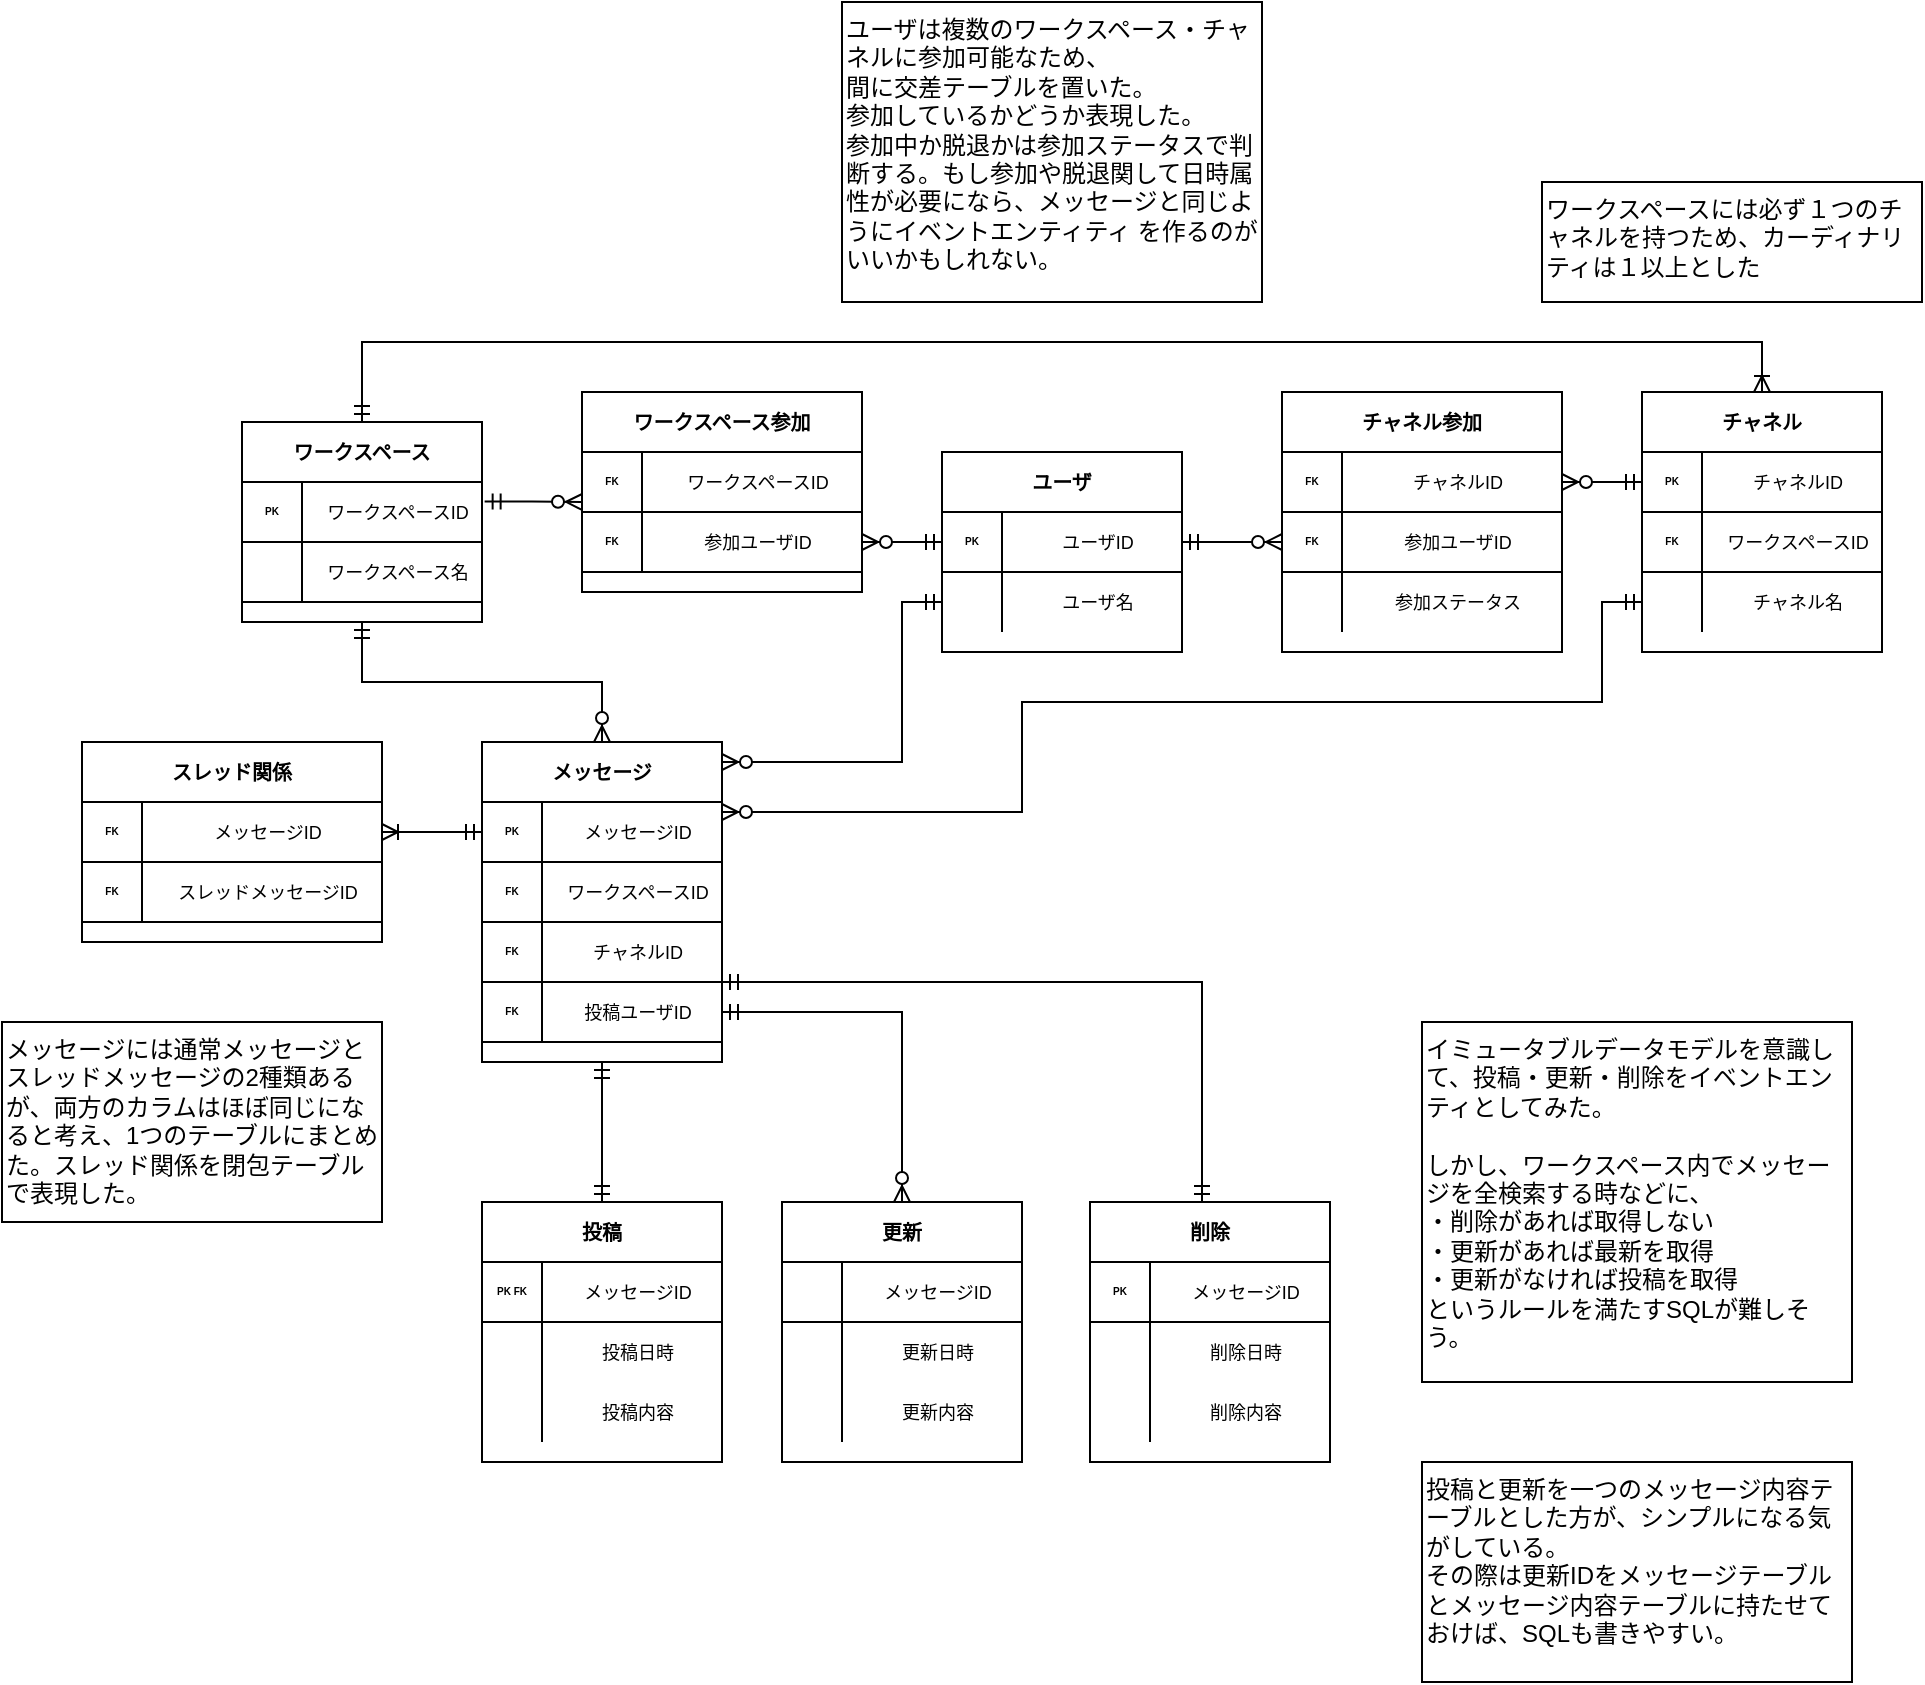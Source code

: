 <mxfile version="18.1.3" type="device"><diagram id="VzWQEuF8khyqXpDmON22" name="Page-1"><mxGraphModel dx="1728" dy="1754" grid="1" gridSize="10" guides="1" tooltips="1" connect="1" arrows="1" fold="1" page="1" pageScale="1" pageWidth="827" pageHeight="1169" math="0" shadow="0"><root><mxCell id="0"/><mxCell id="1" parent="0"/><mxCell id="t3q-S9oVA5xC2EnuXbvi-16" value="ユーザ" style="shape=table;startSize=30;container=1;collapsible=1;childLayout=tableLayout;fixedRows=1;rowLines=0;fontStyle=1;align=center;resizeLast=1;rounded=0;shadow=0;fontSize=10;strokeWidth=1;fillColor=default;gradientColor=#ffffff;gradientDirection=east;sketch=0;swimlaneLine=1;strokeColor=default;swimlaneFillColor=default;spacingTop=0;" parent="1" vertex="1"><mxGeometry x="280" y="55" width="120" height="100" as="geometry"><mxRectangle x="30" y="130" width="50" height="30" as="alternateBounds"/></mxGeometry></mxCell><mxCell id="t3q-S9oVA5xC2EnuXbvi-17" value="" style="shape=tableRow;horizontal=0;startSize=0;swimlaneHead=0;swimlaneBody=0;fillColor=none;collapsible=0;dropTarget=0;points=[[0,0.5],[1,0.5]];portConstraint=eastwest;top=0;left=0;right=0;bottom=1;rounded=0;shadow=0;fontSize=5;strokeWidth=1;align=center;" parent="t3q-S9oVA5xC2EnuXbvi-16" vertex="1"><mxGeometry y="30" width="120" height="30" as="geometry"/></mxCell><mxCell id="t3q-S9oVA5xC2EnuXbvi-18" value="PK" style="shape=partialRectangle;connectable=0;fillColor=none;top=0;left=0;bottom=0;right=0;fontStyle=1;overflow=hidden;rounded=0;shadow=0;fontSize=5;strokeWidth=1;" parent="t3q-S9oVA5xC2EnuXbvi-17" vertex="1"><mxGeometry width="30" height="30" as="geometry"><mxRectangle width="30" height="30" as="alternateBounds"/></mxGeometry></mxCell><mxCell id="t3q-S9oVA5xC2EnuXbvi-19" value="ユーザID" style="shape=partialRectangle;connectable=0;fillColor=none;top=0;left=0;bottom=0;right=0;align=center;spacingLeft=6;fontStyle=0;overflow=hidden;rounded=0;shadow=0;fontSize=9;strokeWidth=1;" parent="t3q-S9oVA5xC2EnuXbvi-17" vertex="1"><mxGeometry x="30" width="90" height="30" as="geometry"><mxRectangle width="90" height="30" as="alternateBounds"/></mxGeometry></mxCell><mxCell id="t3q-S9oVA5xC2EnuXbvi-20" value="" style="shape=tableRow;horizontal=0;startSize=0;swimlaneHead=0;swimlaneBody=0;fillColor=none;collapsible=0;dropTarget=0;points=[[0,0.5],[1,0.5]];portConstraint=eastwest;top=0;left=0;right=0;bottom=0;rounded=0;shadow=0;fontSize=5;strokeWidth=1;" parent="t3q-S9oVA5xC2EnuXbvi-16" vertex="1"><mxGeometry y="60" width="120" height="30" as="geometry"/></mxCell><mxCell id="t3q-S9oVA5xC2EnuXbvi-21" value="" style="shape=partialRectangle;connectable=0;fillColor=none;top=0;left=0;bottom=0;right=0;editable=1;overflow=hidden;rounded=0;shadow=0;fontSize=5;strokeWidth=1;" parent="t3q-S9oVA5xC2EnuXbvi-20" vertex="1"><mxGeometry width="30" height="30" as="geometry"><mxRectangle width="30" height="30" as="alternateBounds"/></mxGeometry></mxCell><mxCell id="t3q-S9oVA5xC2EnuXbvi-22" value="ユーザ名" style="shape=partialRectangle;connectable=0;fillColor=none;top=0;left=0;bottom=0;right=0;align=center;spacingLeft=6;overflow=hidden;rounded=0;shadow=0;fontSize=9;strokeWidth=1;" parent="t3q-S9oVA5xC2EnuXbvi-20" vertex="1"><mxGeometry x="30" width="90" height="30" as="geometry"><mxRectangle width="90" height="30" as="alternateBounds"/></mxGeometry></mxCell><mxCell id="t3q-S9oVA5xC2EnuXbvi-26" value="ワークスペース" style="shape=table;startSize=30;container=1;collapsible=1;childLayout=tableLayout;fixedRows=1;rowLines=0;fontStyle=1;align=center;resizeLast=1;rounded=0;shadow=0;fontSize=10;strokeWidth=1;fillColor=default;gradientColor=#ffffff;gradientDirection=east;sketch=0;swimlaneLine=1;strokeColor=default;swimlaneFillColor=default;spacingTop=0;" parent="1" vertex="1"><mxGeometry x="-70" y="40" width="120" height="100" as="geometry"><mxRectangle x="30" y="130" width="50" height="30" as="alternateBounds"/></mxGeometry></mxCell><mxCell id="t3q-S9oVA5xC2EnuXbvi-27" value="" style="shape=tableRow;horizontal=0;startSize=0;swimlaneHead=0;swimlaneBody=0;fillColor=none;collapsible=0;dropTarget=0;points=[[0,0.5],[1,0.5]];portConstraint=eastwest;top=0;left=0;right=0;bottom=1;rounded=0;shadow=0;fontSize=5;strokeWidth=1;align=center;" parent="t3q-S9oVA5xC2EnuXbvi-26" vertex="1"><mxGeometry y="30" width="120" height="30" as="geometry"/></mxCell><mxCell id="t3q-S9oVA5xC2EnuXbvi-28" value="PK" style="shape=partialRectangle;connectable=0;fillColor=none;top=0;left=0;bottom=0;right=0;fontStyle=1;overflow=hidden;rounded=0;shadow=0;fontSize=5;strokeWidth=1;" parent="t3q-S9oVA5xC2EnuXbvi-27" vertex="1"><mxGeometry width="30" height="30" as="geometry"><mxRectangle width="30" height="30" as="alternateBounds"/></mxGeometry></mxCell><mxCell id="t3q-S9oVA5xC2EnuXbvi-29" value="ワークスペースID" style="shape=partialRectangle;connectable=0;fillColor=none;top=0;left=0;bottom=0;right=0;align=center;spacingLeft=6;fontStyle=0;overflow=hidden;rounded=0;shadow=0;fontSize=9;strokeWidth=1;" parent="t3q-S9oVA5xC2EnuXbvi-27" vertex="1"><mxGeometry x="30" width="90" height="30" as="geometry"><mxRectangle width="90" height="30" as="alternateBounds"/></mxGeometry></mxCell><mxCell id="t3q-S9oVA5xC2EnuXbvi-30" style="shape=tableRow;horizontal=0;startSize=0;swimlaneHead=0;swimlaneBody=0;fillColor=none;collapsible=0;dropTarget=0;points=[[0,0.5],[1,0.5]];portConstraint=eastwest;top=0;left=0;right=0;bottom=1;rounded=0;shadow=0;fontSize=5;strokeWidth=1;align=center;" parent="t3q-S9oVA5xC2EnuXbvi-26" vertex="1"><mxGeometry y="60" width="120" height="30" as="geometry"/></mxCell><mxCell id="t3q-S9oVA5xC2EnuXbvi-31" value="" style="shape=partialRectangle;connectable=0;fillColor=none;top=0;left=0;bottom=0;right=0;fontStyle=1;overflow=hidden;rounded=0;shadow=0;fontSize=5;strokeWidth=1;" parent="t3q-S9oVA5xC2EnuXbvi-30" vertex="1"><mxGeometry width="30" height="30" as="geometry"><mxRectangle width="30" height="30" as="alternateBounds"/></mxGeometry></mxCell><mxCell id="t3q-S9oVA5xC2EnuXbvi-32" value="ワークスペース名" style="shape=partialRectangle;connectable=0;fillColor=none;top=0;left=0;bottom=0;right=0;align=center;spacingLeft=6;fontStyle=0;overflow=hidden;rounded=0;shadow=0;fontSize=9;strokeWidth=1;" parent="t3q-S9oVA5xC2EnuXbvi-30" vertex="1"><mxGeometry x="30" width="90" height="30" as="geometry"><mxRectangle width="90" height="30" as="alternateBounds"/></mxGeometry></mxCell><mxCell id="t3q-S9oVA5xC2EnuXbvi-42" value="チャネル" style="shape=table;startSize=30;container=1;collapsible=1;childLayout=tableLayout;fixedRows=1;rowLines=0;fontStyle=1;align=center;resizeLast=1;rounded=0;shadow=0;fontSize=10;strokeWidth=1;fillColor=default;gradientColor=#ffffff;gradientDirection=east;sketch=0;swimlaneLine=1;strokeColor=default;swimlaneFillColor=default;spacingTop=0;" parent="1" vertex="1"><mxGeometry x="630" y="25" width="120" height="130" as="geometry"><mxRectangle x="30" y="130" width="50" height="30" as="alternateBounds"/></mxGeometry></mxCell><mxCell id="t3q-S9oVA5xC2EnuXbvi-43" value="" style="shape=tableRow;horizontal=0;startSize=0;swimlaneHead=0;swimlaneBody=0;fillColor=none;collapsible=0;dropTarget=0;points=[[0,0.5],[1,0.5]];portConstraint=eastwest;top=0;left=0;right=0;bottom=1;rounded=0;shadow=0;fontSize=5;strokeWidth=1;align=center;" parent="t3q-S9oVA5xC2EnuXbvi-42" vertex="1"><mxGeometry y="30" width="120" height="30" as="geometry"/></mxCell><mxCell id="t3q-S9oVA5xC2EnuXbvi-44" value="PK" style="shape=partialRectangle;connectable=0;fillColor=none;top=0;left=0;bottom=0;right=0;fontStyle=1;overflow=hidden;rounded=0;shadow=0;fontSize=5;strokeWidth=1;" parent="t3q-S9oVA5xC2EnuXbvi-43" vertex="1"><mxGeometry width="30" height="30" as="geometry"><mxRectangle width="30" height="30" as="alternateBounds"/></mxGeometry></mxCell><mxCell id="t3q-S9oVA5xC2EnuXbvi-45" value="チャネルID" style="shape=partialRectangle;connectable=0;fillColor=none;top=0;left=0;bottom=0;right=0;align=center;spacingLeft=6;fontStyle=0;overflow=hidden;rounded=0;shadow=0;fontSize=9;strokeWidth=1;" parent="t3q-S9oVA5xC2EnuXbvi-43" vertex="1"><mxGeometry x="30" width="90" height="30" as="geometry"><mxRectangle width="90" height="30" as="alternateBounds"/></mxGeometry></mxCell><mxCell id="4SpFPrn1VUqxIHYEv9hC-54" value="" style="shape=tableRow;horizontal=0;startSize=0;swimlaneHead=0;swimlaneBody=0;fillColor=none;collapsible=0;dropTarget=0;points=[[0,0.5],[1,0.5]];portConstraint=eastwest;top=0;left=0;right=0;bottom=1;rounded=0;shadow=0;fontSize=5;strokeWidth=1;align=center;" parent="t3q-S9oVA5xC2EnuXbvi-42" vertex="1"><mxGeometry y="60" width="120" height="30" as="geometry"/></mxCell><mxCell id="4SpFPrn1VUqxIHYEv9hC-55" value="FK" style="shape=partialRectangle;connectable=0;fillColor=none;top=0;left=0;bottom=0;right=0;fontStyle=1;overflow=hidden;rounded=0;shadow=0;fontSize=5;strokeWidth=1;" parent="4SpFPrn1VUqxIHYEv9hC-54" vertex="1"><mxGeometry width="30" height="30" as="geometry"><mxRectangle width="30" height="30" as="alternateBounds"/></mxGeometry></mxCell><mxCell id="4SpFPrn1VUqxIHYEv9hC-56" value="ワークスペースID" style="shape=partialRectangle;connectable=0;fillColor=none;top=0;left=0;bottom=0;right=0;align=center;spacingLeft=6;fontStyle=0;overflow=hidden;rounded=0;shadow=0;fontSize=9;strokeWidth=1;" parent="4SpFPrn1VUqxIHYEv9hC-54" vertex="1"><mxGeometry x="30" width="90" height="30" as="geometry"><mxRectangle width="90" height="30" as="alternateBounds"/></mxGeometry></mxCell><mxCell id="t3q-S9oVA5xC2EnuXbvi-49" value="" style="shape=tableRow;horizontal=0;startSize=0;swimlaneHead=0;swimlaneBody=0;fillColor=none;collapsible=0;dropTarget=0;points=[[0,0.5],[1,0.5]];portConstraint=eastwest;top=0;left=0;right=0;bottom=0;rounded=0;shadow=0;fontSize=5;strokeWidth=1;" parent="t3q-S9oVA5xC2EnuXbvi-42" vertex="1"><mxGeometry y="90" width="120" height="30" as="geometry"/></mxCell><mxCell id="t3q-S9oVA5xC2EnuXbvi-50" value="" style="shape=partialRectangle;connectable=0;fillColor=none;top=0;left=0;bottom=0;right=0;editable=1;overflow=hidden;rounded=0;shadow=0;fontSize=5;strokeWidth=1;" parent="t3q-S9oVA5xC2EnuXbvi-49" vertex="1"><mxGeometry width="30" height="30" as="geometry"><mxRectangle width="30" height="30" as="alternateBounds"/></mxGeometry></mxCell><mxCell id="t3q-S9oVA5xC2EnuXbvi-51" value="チャネル名" style="shape=partialRectangle;connectable=0;fillColor=none;top=0;left=0;bottom=0;right=0;align=center;spacingLeft=6;overflow=hidden;rounded=0;shadow=0;fontSize=9;strokeWidth=1;" parent="t3q-S9oVA5xC2EnuXbvi-49" vertex="1"><mxGeometry x="30" width="90" height="30" as="geometry"><mxRectangle width="90" height="30" as="alternateBounds"/></mxGeometry></mxCell><mxCell id="4SpFPrn1VUqxIHYEv9hC-25" value="メッセージ" style="shape=table;startSize=30;container=1;collapsible=1;childLayout=tableLayout;fixedRows=1;rowLines=0;fontStyle=1;align=center;resizeLast=1;rounded=0;shadow=0;fontSize=10;strokeWidth=1;fillColor=default;gradientColor=#ffffff;gradientDirection=east;sketch=0;swimlaneLine=1;strokeColor=default;swimlaneFillColor=default;spacingTop=0;right=0;" parent="1" vertex="1"><mxGeometry x="50" y="200" width="120" height="160" as="geometry"><mxRectangle x="30" y="130" width="50" height="30" as="alternateBounds"/></mxGeometry></mxCell><mxCell id="4SpFPrn1VUqxIHYEv9hC-26" value="" style="shape=tableRow;horizontal=0;startSize=0;swimlaneHead=0;swimlaneBody=0;fillColor=none;collapsible=0;dropTarget=0;points=[[0,0.5],[1,0.5]];portConstraint=eastwest;top=0;left=0;right=0;bottom=1;rounded=0;shadow=0;fontSize=5;strokeWidth=1;align=center;" parent="4SpFPrn1VUqxIHYEv9hC-25" vertex="1"><mxGeometry y="30" width="120" height="30" as="geometry"/></mxCell><mxCell id="4SpFPrn1VUqxIHYEv9hC-27" value="PK" style="shape=partialRectangle;connectable=0;fillColor=none;top=0;left=0;bottom=0;right=0;fontStyle=1;overflow=hidden;rounded=0;shadow=0;fontSize=5;strokeWidth=1;" parent="4SpFPrn1VUqxIHYEv9hC-26" vertex="1"><mxGeometry width="30" height="30" as="geometry"><mxRectangle width="30" height="30" as="alternateBounds"/></mxGeometry></mxCell><mxCell id="4SpFPrn1VUqxIHYEv9hC-28" value="メッセージID" style="shape=partialRectangle;connectable=0;fillColor=none;top=0;left=0;bottom=0;right=0;align=center;spacingLeft=6;fontStyle=0;overflow=hidden;rounded=0;shadow=0;fontSize=9;strokeWidth=1;" parent="4SpFPrn1VUqxIHYEv9hC-26" vertex="1"><mxGeometry x="30" width="90" height="30" as="geometry"><mxRectangle width="90" height="30" as="alternateBounds"/></mxGeometry></mxCell><mxCell id="4SpFPrn1VUqxIHYEv9hC-47" value="" style="shape=tableRow;horizontal=0;startSize=0;swimlaneHead=0;swimlaneBody=0;fillColor=none;collapsible=0;dropTarget=0;points=[[0,0.5],[1,0.5]];portConstraint=eastwest;top=0;left=0;right=0;bottom=1;rounded=0;shadow=0;fontSize=5;strokeWidth=1;align=center;" parent="4SpFPrn1VUqxIHYEv9hC-25" vertex="1"><mxGeometry y="60" width="120" height="30" as="geometry"/></mxCell><mxCell id="4SpFPrn1VUqxIHYEv9hC-48" value="FK" style="shape=partialRectangle;connectable=0;fillColor=none;top=0;left=0;bottom=0;right=0;fontStyle=1;overflow=hidden;rounded=0;shadow=0;fontSize=5;strokeWidth=1;" parent="4SpFPrn1VUqxIHYEv9hC-47" vertex="1"><mxGeometry width="30" height="30" as="geometry"><mxRectangle width="30" height="30" as="alternateBounds"/></mxGeometry></mxCell><mxCell id="4SpFPrn1VUqxIHYEv9hC-49" value="ワークスペースID" style="shape=partialRectangle;connectable=0;fillColor=none;top=0;left=0;bottom=0;right=0;align=center;spacingLeft=6;fontStyle=0;overflow=hidden;rounded=0;shadow=0;fontSize=9;strokeWidth=1;" parent="4SpFPrn1VUqxIHYEv9hC-47" vertex="1"><mxGeometry x="30" width="90" height="30" as="geometry"><mxRectangle width="90" height="30" as="alternateBounds"/></mxGeometry></mxCell><mxCell id="4SpFPrn1VUqxIHYEv9hC-50" value="" style="shape=tableRow;horizontal=0;startSize=0;swimlaneHead=0;swimlaneBody=0;fillColor=none;collapsible=0;dropTarget=0;points=[[0,0.5],[1,0.5]];portConstraint=eastwest;top=0;left=0;right=0;bottom=1;rounded=0;shadow=0;fontSize=5;strokeWidth=1;align=center;" parent="4SpFPrn1VUqxIHYEv9hC-25" vertex="1"><mxGeometry y="90" width="120" height="30" as="geometry"/></mxCell><mxCell id="4SpFPrn1VUqxIHYEv9hC-51" value="FK" style="shape=partialRectangle;connectable=0;fillColor=none;top=0;left=0;bottom=0;right=0;fontStyle=1;overflow=hidden;rounded=0;shadow=0;fontSize=5;strokeWidth=1;" parent="4SpFPrn1VUqxIHYEv9hC-50" vertex="1"><mxGeometry width="30" height="30" as="geometry"><mxRectangle width="30" height="30" as="alternateBounds"/></mxGeometry></mxCell><mxCell id="4SpFPrn1VUqxIHYEv9hC-52" value="チャネルID" style="shape=partialRectangle;connectable=0;fillColor=none;top=0;left=0;bottom=0;right=0;align=center;spacingLeft=6;fontStyle=0;overflow=hidden;rounded=0;shadow=0;fontSize=9;strokeWidth=1;" parent="4SpFPrn1VUqxIHYEv9hC-50" vertex="1"><mxGeometry x="30" width="90" height="30" as="geometry"><mxRectangle width="90" height="30" as="alternateBounds"/></mxGeometry></mxCell><mxCell id="4SpFPrn1VUqxIHYEv9hC-29" style="shape=tableRow;horizontal=0;startSize=0;swimlaneHead=0;swimlaneBody=0;fillColor=none;collapsible=0;dropTarget=0;points=[[0,0.5],[1,0.5]];portConstraint=eastwest;top=0;left=0;right=0;bottom=1;rounded=0;shadow=0;fontSize=5;strokeWidth=1;align=center;" parent="4SpFPrn1VUqxIHYEv9hC-25" vertex="1"><mxGeometry y="120" width="120" height="30" as="geometry"/></mxCell><mxCell id="4SpFPrn1VUqxIHYEv9hC-30" value="FK" style="shape=partialRectangle;connectable=0;fillColor=none;top=0;left=0;bottom=0;right=0;fontStyle=1;overflow=hidden;rounded=0;shadow=0;fontSize=5;strokeWidth=1;" parent="4SpFPrn1VUqxIHYEv9hC-29" vertex="1"><mxGeometry width="30" height="30" as="geometry"><mxRectangle width="30" height="30" as="alternateBounds"/></mxGeometry></mxCell><mxCell id="4SpFPrn1VUqxIHYEv9hC-31" value="投稿ユーザID" style="shape=partialRectangle;connectable=0;fillColor=none;top=0;left=0;bottom=0;right=0;align=center;spacingLeft=6;fontStyle=0;overflow=hidden;rounded=0;shadow=0;fontSize=9;strokeWidth=1;" parent="4SpFPrn1VUqxIHYEv9hC-29" vertex="1"><mxGeometry x="30" width="90" height="30" as="geometry"><mxRectangle width="90" height="30" as="alternateBounds"/></mxGeometry></mxCell><mxCell id="4SpFPrn1VUqxIHYEv9hC-57" value="ワークスペース参加" style="shape=table;startSize=30;container=1;collapsible=1;childLayout=tableLayout;fixedRows=1;rowLines=0;fontStyle=1;align=center;resizeLast=1;rounded=0;shadow=0;fontSize=10;strokeWidth=1;fillColor=default;gradientColor=#ffffff;gradientDirection=east;sketch=0;swimlaneLine=1;strokeColor=default;swimlaneFillColor=default;spacingTop=0;" parent="1" vertex="1"><mxGeometry x="100" y="25" width="140" height="100" as="geometry"><mxRectangle x="30" y="130" width="50" height="30" as="alternateBounds"/></mxGeometry></mxCell><mxCell id="4SpFPrn1VUqxIHYEv9hC-73" value="" style="shape=tableRow;horizontal=0;startSize=0;swimlaneHead=0;swimlaneBody=0;fillColor=none;collapsible=0;dropTarget=0;points=[[0,0.5],[1,0.5]];portConstraint=eastwest;top=0;left=0;right=0;bottom=1;rounded=0;shadow=0;fontSize=5;strokeWidth=1;align=center;" parent="4SpFPrn1VUqxIHYEv9hC-57" vertex="1"><mxGeometry y="30" width="140" height="30" as="geometry"/></mxCell><mxCell id="4SpFPrn1VUqxIHYEv9hC-74" value="FK" style="shape=partialRectangle;connectable=0;fillColor=none;top=0;left=0;bottom=0;right=0;fontStyle=1;overflow=hidden;rounded=0;shadow=0;fontSize=5;strokeWidth=1;" parent="4SpFPrn1VUqxIHYEv9hC-73" vertex="1"><mxGeometry width="30" height="30" as="geometry"><mxRectangle width="30" height="30" as="alternateBounds"/></mxGeometry></mxCell><mxCell id="4SpFPrn1VUqxIHYEv9hC-75" value="ワークスペースID" style="shape=partialRectangle;connectable=0;fillColor=none;top=0;left=0;bottom=0;right=0;align=center;spacingLeft=6;fontStyle=0;overflow=hidden;rounded=0;shadow=0;fontSize=9;strokeWidth=1;" parent="4SpFPrn1VUqxIHYEv9hC-73" vertex="1"><mxGeometry x="30" width="110" height="30" as="geometry"><mxRectangle width="110" height="30" as="alternateBounds"/></mxGeometry></mxCell><mxCell id="4SpFPrn1VUqxIHYEv9hC-58" value="" style="shape=tableRow;horizontal=0;startSize=0;swimlaneHead=0;swimlaneBody=0;fillColor=none;collapsible=0;dropTarget=0;points=[[0,0.5],[1,0.5]];portConstraint=eastwest;top=0;left=0;right=0;bottom=1;rounded=0;shadow=0;fontSize=5;strokeWidth=1;align=center;" parent="4SpFPrn1VUqxIHYEv9hC-57" vertex="1"><mxGeometry y="60" width="140" height="30" as="geometry"/></mxCell><mxCell id="4SpFPrn1VUqxIHYEv9hC-59" value="FK" style="shape=partialRectangle;connectable=0;fillColor=none;top=0;left=0;bottom=0;right=0;fontStyle=1;overflow=hidden;rounded=0;shadow=0;fontSize=5;strokeWidth=1;" parent="4SpFPrn1VUqxIHYEv9hC-58" vertex="1"><mxGeometry width="30" height="30" as="geometry"><mxRectangle width="30" height="30" as="alternateBounds"/></mxGeometry></mxCell><mxCell id="4SpFPrn1VUqxIHYEv9hC-60" value="参加ユーザID" style="shape=partialRectangle;connectable=0;fillColor=none;top=0;left=0;bottom=0;right=0;align=center;spacingLeft=6;fontStyle=0;overflow=hidden;rounded=0;shadow=0;fontSize=9;strokeWidth=1;" parent="4SpFPrn1VUqxIHYEv9hC-58" vertex="1"><mxGeometry x="30" width="110" height="30" as="geometry"><mxRectangle width="110" height="30" as="alternateBounds"/></mxGeometry></mxCell><mxCell id="4SpFPrn1VUqxIHYEv9hC-78" value="チャネル参加" style="shape=table;startSize=30;container=1;collapsible=1;childLayout=tableLayout;fixedRows=1;rowLines=0;fontStyle=1;align=center;resizeLast=1;rounded=0;shadow=0;fontSize=10;strokeWidth=1;fillColor=default;gradientColor=#ffffff;gradientDirection=east;sketch=0;swimlaneLine=1;strokeColor=default;swimlaneFillColor=default;spacingTop=0;" parent="1" vertex="1"><mxGeometry x="450" y="25" width="140" height="130" as="geometry"><mxRectangle x="30" y="130" width="50" height="30" as="alternateBounds"/></mxGeometry></mxCell><mxCell id="4SpFPrn1VUqxIHYEv9hC-79" value="" style="shape=tableRow;horizontal=0;startSize=0;swimlaneHead=0;swimlaneBody=0;fillColor=none;collapsible=0;dropTarget=0;points=[[0,0.5],[1,0.5]];portConstraint=eastwest;top=0;left=0;right=0;bottom=1;rounded=0;shadow=0;fontSize=5;strokeWidth=1;align=center;" parent="4SpFPrn1VUqxIHYEv9hC-78" vertex="1"><mxGeometry y="30" width="140" height="30" as="geometry"/></mxCell><mxCell id="4SpFPrn1VUqxIHYEv9hC-80" value="FK" style="shape=partialRectangle;connectable=0;fillColor=none;top=0;left=0;bottom=0;right=0;fontStyle=1;overflow=hidden;rounded=0;shadow=0;fontSize=5;strokeWidth=1;" parent="4SpFPrn1VUqxIHYEv9hC-79" vertex="1"><mxGeometry width="30" height="30" as="geometry"><mxRectangle width="30" height="30" as="alternateBounds"/></mxGeometry></mxCell><mxCell id="4SpFPrn1VUqxIHYEv9hC-81" value="チャネルID" style="shape=partialRectangle;connectable=0;fillColor=none;top=0;left=0;bottom=0;right=0;align=center;spacingLeft=6;fontStyle=0;overflow=hidden;rounded=0;shadow=0;fontSize=9;strokeWidth=1;" parent="4SpFPrn1VUqxIHYEv9hC-79" vertex="1"><mxGeometry x="30" width="110" height="30" as="geometry"><mxRectangle width="110" height="30" as="alternateBounds"/></mxGeometry></mxCell><mxCell id="4SpFPrn1VUqxIHYEv9hC-82" value="" style="shape=tableRow;horizontal=0;startSize=0;swimlaneHead=0;swimlaneBody=0;fillColor=none;collapsible=0;dropTarget=0;points=[[0,0.5],[1,0.5]];portConstraint=eastwest;top=0;left=0;right=0;bottom=1;rounded=0;shadow=0;fontSize=5;strokeWidth=1;align=center;" parent="4SpFPrn1VUqxIHYEv9hC-78" vertex="1"><mxGeometry y="60" width="140" height="30" as="geometry"/></mxCell><mxCell id="4SpFPrn1VUqxIHYEv9hC-83" value="FK" style="shape=partialRectangle;connectable=0;fillColor=none;top=0;left=0;bottom=0;right=0;fontStyle=1;overflow=hidden;rounded=0;shadow=0;fontSize=5;strokeWidth=1;" parent="4SpFPrn1VUqxIHYEv9hC-82" vertex="1"><mxGeometry width="30" height="30" as="geometry"><mxRectangle width="30" height="30" as="alternateBounds"/></mxGeometry></mxCell><mxCell id="4SpFPrn1VUqxIHYEv9hC-84" value="参加ユーザID" style="shape=partialRectangle;connectable=0;fillColor=none;top=0;left=0;bottom=0;right=0;align=center;spacingLeft=6;fontStyle=0;overflow=hidden;rounded=0;shadow=0;fontSize=9;strokeWidth=1;" parent="4SpFPrn1VUqxIHYEv9hC-82" vertex="1"><mxGeometry x="30" width="110" height="30" as="geometry"><mxRectangle width="110" height="30" as="alternateBounds"/></mxGeometry></mxCell><mxCell id="4SpFPrn1VUqxIHYEv9hC-88" value="" style="shape=tableRow;horizontal=0;startSize=0;swimlaneHead=0;swimlaneBody=0;fillColor=none;collapsible=0;dropTarget=0;points=[[0,0.5],[1,0.5]];portConstraint=eastwest;top=0;left=0;right=0;bottom=0;rounded=0;shadow=0;fontSize=5;strokeWidth=1;" parent="4SpFPrn1VUqxIHYEv9hC-78" vertex="1"><mxGeometry y="90" width="140" height="30" as="geometry"/></mxCell><mxCell id="4SpFPrn1VUqxIHYEv9hC-89" value="" style="shape=partialRectangle;connectable=0;fillColor=none;top=0;left=0;bottom=0;right=0;editable=1;overflow=hidden;rounded=0;shadow=0;fontSize=5;strokeWidth=1;" parent="4SpFPrn1VUqxIHYEv9hC-88" vertex="1"><mxGeometry width="30" height="30" as="geometry"><mxRectangle width="30" height="30" as="alternateBounds"/></mxGeometry></mxCell><mxCell id="4SpFPrn1VUqxIHYEv9hC-90" value="参加ステータス" style="shape=partialRectangle;connectable=0;fillColor=none;top=0;left=0;bottom=0;right=0;align=center;spacingLeft=6;overflow=hidden;rounded=0;shadow=0;fontSize=9;strokeWidth=1;" parent="4SpFPrn1VUqxIHYEv9hC-88" vertex="1"><mxGeometry x="30" width="110" height="30" as="geometry"><mxRectangle width="110" height="30" as="alternateBounds"/></mxGeometry></mxCell><mxCell id="4SpFPrn1VUqxIHYEv9hC-146" value="ユーザは複数のワークスペース・チャネルに参加可能なため、&lt;br&gt;間に交差テーブルを置いた。&lt;br&gt;参加しているかどうか表現した。&lt;br&gt;参加中か脱退かは参加ステータスで判断する。もし参加や脱退関して日時属性が必要になら、メッセージと同じようにイベントエンティティ を作るのがいいかもしれない。" style="rounded=0;whiteSpace=wrap;html=1;labelBorderColor=none;strokeColor=default;strokeWidth=1;fillColor=#FFFFFF;align=left;verticalAlign=top;perimeterSpacing=0;" parent="1" vertex="1"><mxGeometry x="230" y="-170" width="210" height="150" as="geometry"/></mxCell><mxCell id="4SpFPrn1VUqxIHYEv9hC-147" value="" style="edgeStyle=orthogonalEdgeStyle;fontSize=12;html=1;endArrow=ERzeroToMany;startArrow=ERmandOne;rounded=0;shadow=0;elbow=vertical;entryX=1;entryY=0.5;entryDx=0;entryDy=0;exitX=0;exitY=0.5;exitDx=0;exitDy=0;" parent="1" source="t3q-S9oVA5xC2EnuXbvi-17" target="4SpFPrn1VUqxIHYEv9hC-58" edge="1"><mxGeometry width="100" height="100" relative="1" as="geometry"><mxPoint x="110" y="260" as="sourcePoint"/><mxPoint x="210" y="160" as="targetPoint"/><Array as="points"><mxPoint x="270" y="100"/><mxPoint x="270" y="100"/></Array></mxGeometry></mxCell><mxCell id="4SpFPrn1VUqxIHYEv9hC-148" value="" style="edgeStyle=orthogonalEdgeStyle;fontSize=12;html=1;endArrow=ERzeroToMany;startArrow=ERmandOne;rounded=0;shadow=0;elbow=vertical;entryX=0;entryY=0.833;entryDx=0;entryDy=0;entryPerimeter=0;exitX=1.011;exitY=0.326;exitDx=0;exitDy=0;exitPerimeter=0;" parent="1" source="t3q-S9oVA5xC2EnuXbvi-27" target="4SpFPrn1VUqxIHYEv9hC-73" edge="1"><mxGeometry width="100" height="100" relative="1" as="geometry"><mxPoint x="80" y="80" as="sourcePoint"/><mxPoint x="2.1" y="-31.99" as="targetPoint"/></mxGeometry></mxCell><mxCell id="4SpFPrn1VUqxIHYEv9hC-150" value="" style="edgeStyle=orthogonalEdgeStyle;fontSize=12;html=1;endArrow=ERzeroToMany;startArrow=ERmandOne;rounded=0;shadow=0;elbow=vertical;entryX=0;entryY=0.5;entryDx=0;entryDy=0;exitX=1;exitY=0.5;exitDx=0;exitDy=0;" parent="1" source="t3q-S9oVA5xC2EnuXbvi-17" target="4SpFPrn1VUqxIHYEv9hC-82" edge="1"><mxGeometry width="100" height="100" relative="1" as="geometry"><mxPoint x="298.32" y="273.07" as="sourcePoint"/><mxPoint x="220.0" y="190.0" as="targetPoint"/></mxGeometry></mxCell><mxCell id="4SpFPrn1VUqxIHYEv9hC-97" value="スレッド関係" style="shape=table;startSize=30;container=1;collapsible=1;childLayout=tableLayout;fixedRows=1;rowLines=0;fontStyle=1;align=center;resizeLast=1;rounded=0;shadow=0;fontSize=10;strokeWidth=1;fillColor=default;gradientColor=#ffffff;gradientDirection=east;sketch=0;swimlaneLine=1;strokeColor=default;swimlaneFillColor=default;spacingTop=0;right=0;" parent="1" vertex="1"><mxGeometry x="-150" y="200" width="150" height="100" as="geometry"><mxRectangle x="30" y="130" width="50" height="30" as="alternateBounds"/></mxGeometry></mxCell><mxCell id="4SpFPrn1VUqxIHYEv9hC-98" value="" style="shape=tableRow;horizontal=0;startSize=0;swimlaneHead=0;swimlaneBody=0;fillColor=none;collapsible=0;dropTarget=0;points=[[0,0.5],[1,0.5]];portConstraint=eastwest;top=0;left=0;right=0;bottom=1;rounded=0;shadow=0;fontSize=5;strokeWidth=1;align=center;" parent="4SpFPrn1VUqxIHYEv9hC-97" vertex="1"><mxGeometry y="30" width="150" height="30" as="geometry"/></mxCell><mxCell id="4SpFPrn1VUqxIHYEv9hC-99" value="FK" style="shape=partialRectangle;connectable=0;fillColor=none;top=0;left=0;bottom=0;right=0;fontStyle=1;overflow=hidden;rounded=0;shadow=0;fontSize=5;strokeWidth=1;" parent="4SpFPrn1VUqxIHYEv9hC-98" vertex="1"><mxGeometry width="30" height="30" as="geometry"><mxRectangle width="30" height="30" as="alternateBounds"/></mxGeometry></mxCell><mxCell id="4SpFPrn1VUqxIHYEv9hC-100" value="メッセージID" style="shape=partialRectangle;connectable=0;fillColor=none;top=0;left=0;bottom=0;right=0;align=center;spacingLeft=6;fontStyle=0;overflow=hidden;rounded=0;shadow=0;fontSize=9;strokeWidth=1;" parent="4SpFPrn1VUqxIHYEv9hC-98" vertex="1"><mxGeometry x="30" width="120" height="30" as="geometry"><mxRectangle width="120" height="30" as="alternateBounds"/></mxGeometry></mxCell><mxCell id="4SpFPrn1VUqxIHYEv9hC-107" style="shape=tableRow;horizontal=0;startSize=0;swimlaneHead=0;swimlaneBody=0;fillColor=none;collapsible=0;dropTarget=0;points=[[0,0.5],[1,0.5]];portConstraint=eastwest;top=0;left=0;right=0;bottom=1;rounded=0;shadow=0;fontSize=5;strokeWidth=1;align=center;" parent="4SpFPrn1VUqxIHYEv9hC-97" vertex="1"><mxGeometry y="60" width="150" height="30" as="geometry"/></mxCell><mxCell id="4SpFPrn1VUqxIHYEv9hC-108" value="FK" style="shape=partialRectangle;connectable=0;fillColor=none;top=0;left=0;bottom=0;right=0;fontStyle=1;overflow=hidden;rounded=0;shadow=0;fontSize=5;strokeWidth=1;" parent="4SpFPrn1VUqxIHYEv9hC-107" vertex="1"><mxGeometry width="30" height="30" as="geometry"><mxRectangle width="30" height="30" as="alternateBounds"/></mxGeometry></mxCell><mxCell id="4SpFPrn1VUqxIHYEv9hC-109" value="スレッドメッセージID" style="shape=partialRectangle;connectable=0;fillColor=none;top=0;left=0;bottom=0;right=0;align=center;spacingLeft=6;fontStyle=0;overflow=hidden;rounded=0;shadow=0;fontSize=9;strokeWidth=1;" parent="4SpFPrn1VUqxIHYEv9hC-107" vertex="1"><mxGeometry x="30" width="120" height="30" as="geometry"><mxRectangle width="120" height="30" as="alternateBounds"/></mxGeometry></mxCell><mxCell id="4SpFPrn1VUqxIHYEv9hC-153" value="" style="edgeStyle=orthogonalEdgeStyle;fontSize=12;html=1;endArrow=ERzeroToMany;startArrow=ERmandOne;rounded=0;shadow=0;elbow=vertical;entryX=1;entryY=0.5;entryDx=0;entryDy=0;exitX=0;exitY=0.5;exitDx=0;exitDy=0;" parent="1" source="t3q-S9oVA5xC2EnuXbvi-43" target="4SpFPrn1VUqxIHYEv9hC-79" edge="1"><mxGeometry width="100" height="100" relative="1" as="geometry"><mxPoint x="610" y="80" as="sourcePoint"/><mxPoint x="660" y="80" as="targetPoint"/></mxGeometry></mxCell><mxCell id="4SpFPrn1VUqxIHYEv9hC-155" value="" style="edgeStyle=orthogonalEdgeStyle;fontSize=12;html=1;endArrow=ERzeroToMany;startArrow=ERmandOne;rounded=0;shadow=0;elbow=vertical;exitX=0.5;exitY=1;exitDx=0;exitDy=0;" parent="1" source="t3q-S9oVA5xC2EnuXbvi-26" target="4SpFPrn1VUqxIHYEv9hC-25" edge="1"><mxGeometry width="100" height="100" relative="1" as="geometry"><mxPoint x="-9.98" y="149.78" as="sourcePoint"/><mxPoint x="38.7" y="149.99" as="targetPoint"/><Array as="points"><mxPoint x="-10" y="170"/><mxPoint x="110" y="170"/></Array></mxGeometry></mxCell><mxCell id="4SpFPrn1VUqxIHYEv9hC-157" value="" style="edgeStyle=orthogonalEdgeStyle;fontSize=12;html=1;endArrow=ERzeroToMany;startArrow=ERmandOne;rounded=0;shadow=0;elbow=vertical;" parent="1" source="t3q-S9oVA5xC2EnuXbvi-20" target="4SpFPrn1VUqxIHYEv9hC-25" edge="1"><mxGeometry width="100" height="100" relative="1" as="geometry"><mxPoint x="320" y="180" as="sourcePoint"/><mxPoint x="290" y="150" as="targetPoint"/><Array as="points"><mxPoint x="260" y="130"/><mxPoint x="260" y="210"/></Array></mxGeometry></mxCell><mxCell id="4SpFPrn1VUqxIHYEv9hC-158" value="" style="edgeStyle=orthogonalEdgeStyle;fontSize=12;html=1;endArrow=ERzeroToMany;startArrow=ERmandOne;rounded=0;shadow=0;elbow=vertical;" parent="1" source="t3q-S9oVA5xC2EnuXbvi-49" target="4SpFPrn1VUqxIHYEv9hC-26" edge="1"><mxGeometry width="100" height="100" relative="1" as="geometry"><mxPoint x="290.0" y="155" as="sourcePoint"/><mxPoint x="180.0" y="235" as="targetPoint"/><Array as="points"><mxPoint x="610" y="130"/><mxPoint x="610" y="180"/><mxPoint x="320" y="180"/><mxPoint x="320" y="235"/></Array></mxGeometry></mxCell><mxCell id="4SpFPrn1VUqxIHYEv9hC-162" value="メッセージには通常メッセージとスレッドメッセージの2種類あるが、両方のカラムはほぼ同じになると考え、1つのテーブルにまとめた。スレッド関係を閉包テーブルで表現した。" style="rounded=0;whiteSpace=wrap;html=1;labelBorderColor=none;strokeColor=default;strokeWidth=1;fillColor=#FFFFFF;align=left;verticalAlign=top;" parent="1" vertex="1"><mxGeometry x="-190" y="340" width="190" height="100" as="geometry"/></mxCell><mxCell id="4SpFPrn1VUqxIHYEv9hC-163" value="イミュータブルデータモデルを意識して、投稿・更新・削除をイベントエンティとしてみた。&lt;br&gt;&lt;br&gt;しかし、ワークスペース内でメッセージを全検索する時などに、&lt;br&gt;・削除があれば取得しない&lt;br&gt;・更新があれば最新を取得&lt;br&gt;・更新がなければ投稿を取得&lt;br&gt;というルールを満たすSQLが難しそう。" style="rounded=0;whiteSpace=wrap;html=1;labelBorderColor=none;strokeColor=default;strokeWidth=1;fillColor=#FFFFFF;align=left;verticalAlign=top;" parent="1" vertex="1"><mxGeometry x="520" y="340" width="215" height="180" as="geometry"/></mxCell><mxCell id="SPlGPrbBw5Y6CTb8SGbo-1" value="" style="edgeStyle=orthogonalEdgeStyle;fontSize=12;html=1;endArrow=ERoneToMany;startArrow=ERmandOne;rounded=0;exitX=0.5;exitY=0;exitDx=0;exitDy=0;" edge="1" parent="1" source="t3q-S9oVA5xC2EnuXbvi-26" target="t3q-S9oVA5xC2EnuXbvi-42"><mxGeometry width="100" height="100" relative="1" as="geometry"><mxPoint as="sourcePoint"/><mxPoint x="100" y="-100" as="targetPoint"/><Array as="points"><mxPoint x="-10"/><mxPoint x="690"/></Array></mxGeometry></mxCell><mxCell id="SPlGPrbBw5Y6CTb8SGbo-2" value="ワークスペースには必ず１つのチャネルを持つため、カーディナリティは１以上とした" style="rounded=0;whiteSpace=wrap;html=1;labelBorderColor=none;strokeColor=default;strokeWidth=1;fillColor=#FFFFFF;align=left;verticalAlign=top;" vertex="1" parent="1"><mxGeometry x="580" y="-80" width="190" height="60" as="geometry"/></mxCell><mxCell id="SPlGPrbBw5Y6CTb8SGbo-3" value="投稿" style="shape=table;startSize=30;container=1;collapsible=1;childLayout=tableLayout;fixedRows=1;rowLines=0;fontStyle=1;align=center;resizeLast=1;rounded=0;shadow=0;fontSize=10;strokeWidth=1;fillColor=default;gradientColor=#ffffff;gradientDirection=east;sketch=0;swimlaneLine=1;strokeColor=default;swimlaneFillColor=default;spacingTop=0;right=0;" vertex="1" parent="1"><mxGeometry x="50" y="430" width="120" height="130" as="geometry"><mxRectangle x="30" y="130" width="50" height="30" as="alternateBounds"/></mxGeometry></mxCell><mxCell id="SPlGPrbBw5Y6CTb8SGbo-4" value="" style="shape=tableRow;horizontal=0;startSize=0;swimlaneHead=0;swimlaneBody=0;fillColor=none;collapsible=0;dropTarget=0;points=[[0,0.5],[1,0.5]];portConstraint=eastwest;top=0;left=0;right=0;bottom=1;rounded=0;shadow=0;fontSize=5;strokeWidth=1;align=center;" vertex="1" parent="SPlGPrbBw5Y6CTb8SGbo-3"><mxGeometry y="30" width="120" height="30" as="geometry"/></mxCell><mxCell id="SPlGPrbBw5Y6CTb8SGbo-5" value="PK FK" style="shape=partialRectangle;connectable=0;fillColor=none;top=0;left=0;bottom=0;right=0;fontStyle=1;overflow=hidden;rounded=0;shadow=0;fontSize=5;strokeWidth=1;" vertex="1" parent="SPlGPrbBw5Y6CTb8SGbo-4"><mxGeometry width="30" height="30" as="geometry"><mxRectangle width="30" height="30" as="alternateBounds"/></mxGeometry></mxCell><mxCell id="SPlGPrbBw5Y6CTb8SGbo-6" value="メッセージID" style="shape=partialRectangle;connectable=0;fillColor=none;top=0;left=0;bottom=0;right=0;align=center;spacingLeft=6;fontStyle=0;overflow=hidden;rounded=0;shadow=0;fontSize=9;strokeWidth=1;" vertex="1" parent="SPlGPrbBw5Y6CTb8SGbo-4"><mxGeometry x="30" width="90" height="30" as="geometry"><mxRectangle width="90" height="30" as="alternateBounds"/></mxGeometry></mxCell><mxCell id="SPlGPrbBw5Y6CTb8SGbo-16" style="shape=tableRow;horizontal=0;startSize=0;swimlaneHead=0;swimlaneBody=0;fillColor=none;collapsible=0;dropTarget=0;points=[[0,0.5],[1,0.5]];portConstraint=eastwest;top=0;left=0;right=0;bottom=0;rounded=0;shadow=0;fontSize=5;strokeWidth=1;" vertex="1" parent="SPlGPrbBw5Y6CTb8SGbo-3"><mxGeometry y="60" width="120" height="30" as="geometry"/></mxCell><mxCell id="SPlGPrbBw5Y6CTb8SGbo-17" style="shape=partialRectangle;connectable=0;fillColor=none;top=0;left=0;bottom=0;right=0;editable=1;overflow=hidden;rounded=0;shadow=0;fontSize=5;strokeWidth=1;" vertex="1" parent="SPlGPrbBw5Y6CTb8SGbo-16"><mxGeometry width="30" height="30" as="geometry"><mxRectangle width="30" height="30" as="alternateBounds"/></mxGeometry></mxCell><mxCell id="SPlGPrbBw5Y6CTb8SGbo-18" value="投稿日時" style="shape=partialRectangle;connectable=0;fillColor=none;top=0;left=0;bottom=0;right=0;align=center;spacingLeft=6;overflow=hidden;rounded=0;shadow=0;fontSize=9;strokeWidth=1;" vertex="1" parent="SPlGPrbBw5Y6CTb8SGbo-16"><mxGeometry x="30" width="90" height="30" as="geometry"><mxRectangle width="90" height="30" as="alternateBounds"/></mxGeometry></mxCell><mxCell id="SPlGPrbBw5Y6CTb8SGbo-22" value="" style="shape=tableRow;horizontal=0;startSize=0;swimlaneHead=0;swimlaneBody=0;fillColor=none;collapsible=0;dropTarget=0;points=[[0,0.5],[1,0.5]];portConstraint=eastwest;top=0;left=0;right=0;bottom=0;rounded=0;shadow=0;fontSize=5;strokeWidth=1;" vertex="1" parent="SPlGPrbBw5Y6CTb8SGbo-3"><mxGeometry y="90" width="120" height="30" as="geometry"/></mxCell><mxCell id="SPlGPrbBw5Y6CTb8SGbo-23" value="" style="shape=partialRectangle;connectable=0;fillColor=none;top=0;left=0;bottom=0;right=0;editable=1;overflow=hidden;rounded=0;shadow=0;fontSize=5;strokeWidth=1;" vertex="1" parent="SPlGPrbBw5Y6CTb8SGbo-22"><mxGeometry width="30" height="30" as="geometry"><mxRectangle width="30" height="30" as="alternateBounds"/></mxGeometry></mxCell><mxCell id="SPlGPrbBw5Y6CTb8SGbo-24" value="投稿内容" style="shape=partialRectangle;connectable=0;fillColor=none;top=0;left=0;bottom=0;right=0;align=center;spacingLeft=6;overflow=hidden;rounded=0;shadow=0;fontSize=9;strokeWidth=1;" vertex="1" parent="SPlGPrbBw5Y6CTb8SGbo-22"><mxGeometry x="30" width="90" height="30" as="geometry"><mxRectangle width="90" height="30" as="alternateBounds"/></mxGeometry></mxCell><mxCell id="SPlGPrbBw5Y6CTb8SGbo-25" value="" style="edgeStyle=entityRelationEdgeStyle;fontSize=12;html=1;endArrow=ERoneToMany;startArrow=ERmandOne;rounded=0;" edge="1" parent="1" source="4SpFPrn1VUqxIHYEv9hC-26" target="4SpFPrn1VUqxIHYEv9hC-98"><mxGeometry width="100" height="100" relative="1" as="geometry"><mxPoint x="20" y="360" as="sourcePoint"/><mxPoint x="120" y="260" as="targetPoint"/></mxGeometry></mxCell><mxCell id="SPlGPrbBw5Y6CTb8SGbo-26" value="更新" style="shape=table;startSize=30;container=1;collapsible=1;childLayout=tableLayout;fixedRows=1;rowLines=0;fontStyle=1;align=center;resizeLast=1;rounded=0;shadow=0;fontSize=10;strokeWidth=1;fillColor=default;gradientColor=#ffffff;gradientDirection=east;sketch=0;swimlaneLine=1;strokeColor=default;swimlaneFillColor=default;spacingTop=0;right=0;" vertex="1" parent="1"><mxGeometry x="200" y="430" width="120" height="130" as="geometry"><mxRectangle x="30" y="130" width="50" height="30" as="alternateBounds"/></mxGeometry></mxCell><mxCell id="SPlGPrbBw5Y6CTb8SGbo-54" style="shape=tableRow;horizontal=0;startSize=0;swimlaneHead=0;swimlaneBody=0;fillColor=none;collapsible=0;dropTarget=0;points=[[0,0.5],[1,0.5]];portConstraint=eastwest;top=0;left=0;right=0;bottom=1;rounded=0;shadow=0;fontSize=5;strokeWidth=1;align=center;" vertex="1" parent="SPlGPrbBw5Y6CTb8SGbo-26"><mxGeometry y="30" width="120" height="30" as="geometry"/></mxCell><mxCell id="SPlGPrbBw5Y6CTb8SGbo-55" value="" style="shape=partialRectangle;connectable=0;fillColor=none;top=0;left=0;bottom=0;right=0;fontStyle=1;overflow=hidden;rounded=0;shadow=0;fontSize=5;strokeWidth=1;" vertex="1" parent="SPlGPrbBw5Y6CTb8SGbo-54"><mxGeometry width="30" height="30" as="geometry"><mxRectangle width="30" height="30" as="alternateBounds"/></mxGeometry></mxCell><mxCell id="SPlGPrbBw5Y6CTb8SGbo-56" value="メッセージID" style="shape=partialRectangle;connectable=0;fillColor=none;top=0;left=0;bottom=0;right=0;align=center;spacingLeft=6;fontStyle=0;overflow=hidden;rounded=0;shadow=0;fontSize=9;strokeWidth=1;" vertex="1" parent="SPlGPrbBw5Y6CTb8SGbo-54"><mxGeometry x="30" width="90" height="30" as="geometry"><mxRectangle width="90" height="30" as="alternateBounds"/></mxGeometry></mxCell><mxCell id="SPlGPrbBw5Y6CTb8SGbo-30" style="shape=tableRow;horizontal=0;startSize=0;swimlaneHead=0;swimlaneBody=0;fillColor=none;collapsible=0;dropTarget=0;points=[[0,0.5],[1,0.5]];portConstraint=eastwest;top=0;left=0;right=0;bottom=0;rounded=0;shadow=0;fontSize=5;strokeWidth=1;" vertex="1" parent="SPlGPrbBw5Y6CTb8SGbo-26"><mxGeometry y="60" width="120" height="30" as="geometry"/></mxCell><mxCell id="SPlGPrbBw5Y6CTb8SGbo-31" style="shape=partialRectangle;connectable=0;fillColor=none;top=0;left=0;bottom=0;right=0;editable=1;overflow=hidden;rounded=0;shadow=0;fontSize=5;strokeWidth=1;" vertex="1" parent="SPlGPrbBw5Y6CTb8SGbo-30"><mxGeometry width="30" height="30" as="geometry"><mxRectangle width="30" height="30" as="alternateBounds"/></mxGeometry></mxCell><mxCell id="SPlGPrbBw5Y6CTb8SGbo-32" value="更新日時" style="shape=partialRectangle;connectable=0;fillColor=none;top=0;left=0;bottom=0;right=0;align=center;spacingLeft=6;overflow=hidden;rounded=0;shadow=0;fontSize=9;strokeWidth=1;" vertex="1" parent="SPlGPrbBw5Y6CTb8SGbo-30"><mxGeometry x="30" width="90" height="30" as="geometry"><mxRectangle width="90" height="30" as="alternateBounds"/></mxGeometry></mxCell><mxCell id="SPlGPrbBw5Y6CTb8SGbo-33" value="" style="shape=tableRow;horizontal=0;startSize=0;swimlaneHead=0;swimlaneBody=0;fillColor=none;collapsible=0;dropTarget=0;points=[[0,0.5],[1,0.5]];portConstraint=eastwest;top=0;left=0;right=0;bottom=0;rounded=0;shadow=0;fontSize=5;strokeWidth=1;" vertex="1" parent="SPlGPrbBw5Y6CTb8SGbo-26"><mxGeometry y="90" width="120" height="30" as="geometry"/></mxCell><mxCell id="SPlGPrbBw5Y6CTb8SGbo-34" value="" style="shape=partialRectangle;connectable=0;fillColor=none;top=0;left=0;bottom=0;right=0;editable=1;overflow=hidden;rounded=0;shadow=0;fontSize=5;strokeWidth=1;" vertex="1" parent="SPlGPrbBw5Y6CTb8SGbo-33"><mxGeometry width="30" height="30" as="geometry"><mxRectangle width="30" height="30" as="alternateBounds"/></mxGeometry></mxCell><mxCell id="SPlGPrbBw5Y6CTb8SGbo-35" value="更新内容" style="shape=partialRectangle;connectable=0;fillColor=none;top=0;left=0;bottom=0;right=0;align=center;spacingLeft=6;overflow=hidden;rounded=0;shadow=0;fontSize=9;strokeWidth=1;" vertex="1" parent="SPlGPrbBw5Y6CTb8SGbo-33"><mxGeometry x="30" width="90" height="30" as="geometry"><mxRectangle width="90" height="30" as="alternateBounds"/></mxGeometry></mxCell><mxCell id="SPlGPrbBw5Y6CTb8SGbo-36" value="削除" style="shape=table;startSize=30;container=1;collapsible=1;childLayout=tableLayout;fixedRows=1;rowLines=0;fontStyle=1;align=center;resizeLast=1;rounded=0;shadow=0;fontSize=10;strokeWidth=1;fillColor=default;gradientColor=#ffffff;gradientDirection=east;sketch=0;swimlaneLine=1;strokeColor=default;swimlaneFillColor=default;spacingTop=0;right=0;" vertex="1" parent="1"><mxGeometry x="354" y="430" width="120" height="130" as="geometry"><mxRectangle x="30" y="130" width="50" height="30" as="alternateBounds"/></mxGeometry></mxCell><mxCell id="SPlGPrbBw5Y6CTb8SGbo-37" value="" style="shape=tableRow;horizontal=0;startSize=0;swimlaneHead=0;swimlaneBody=0;fillColor=none;collapsible=0;dropTarget=0;points=[[0,0.5],[1,0.5]];portConstraint=eastwest;top=0;left=0;right=0;bottom=1;rounded=0;shadow=0;fontSize=5;strokeWidth=1;align=center;" vertex="1" parent="SPlGPrbBw5Y6CTb8SGbo-36"><mxGeometry y="30" width="120" height="30" as="geometry"/></mxCell><mxCell id="SPlGPrbBw5Y6CTb8SGbo-38" value="PK" style="shape=partialRectangle;connectable=0;fillColor=none;top=0;left=0;bottom=0;right=0;fontStyle=1;overflow=hidden;rounded=0;shadow=0;fontSize=5;strokeWidth=1;" vertex="1" parent="SPlGPrbBw5Y6CTb8SGbo-37"><mxGeometry width="30" height="30" as="geometry"><mxRectangle width="30" height="30" as="alternateBounds"/></mxGeometry></mxCell><mxCell id="SPlGPrbBw5Y6CTb8SGbo-39" value="メッセージID" style="shape=partialRectangle;connectable=0;fillColor=none;top=0;left=0;bottom=0;right=0;align=center;spacingLeft=6;fontStyle=0;overflow=hidden;rounded=0;shadow=0;fontSize=9;strokeWidth=1;" vertex="1" parent="SPlGPrbBw5Y6CTb8SGbo-37"><mxGeometry x="30" width="90" height="30" as="geometry"><mxRectangle width="90" height="30" as="alternateBounds"/></mxGeometry></mxCell><mxCell id="SPlGPrbBw5Y6CTb8SGbo-40" style="shape=tableRow;horizontal=0;startSize=0;swimlaneHead=0;swimlaneBody=0;fillColor=none;collapsible=0;dropTarget=0;points=[[0,0.5],[1,0.5]];portConstraint=eastwest;top=0;left=0;right=0;bottom=0;rounded=0;shadow=0;fontSize=5;strokeWidth=1;" vertex="1" parent="SPlGPrbBw5Y6CTb8SGbo-36"><mxGeometry y="60" width="120" height="30" as="geometry"/></mxCell><mxCell id="SPlGPrbBw5Y6CTb8SGbo-41" style="shape=partialRectangle;connectable=0;fillColor=none;top=0;left=0;bottom=0;right=0;editable=1;overflow=hidden;rounded=0;shadow=0;fontSize=5;strokeWidth=1;" vertex="1" parent="SPlGPrbBw5Y6CTb8SGbo-40"><mxGeometry width="30" height="30" as="geometry"><mxRectangle width="30" height="30" as="alternateBounds"/></mxGeometry></mxCell><mxCell id="SPlGPrbBw5Y6CTb8SGbo-42" value="削除日時" style="shape=partialRectangle;connectable=0;fillColor=none;top=0;left=0;bottom=0;right=0;align=center;spacingLeft=6;overflow=hidden;rounded=0;shadow=0;fontSize=9;strokeWidth=1;" vertex="1" parent="SPlGPrbBw5Y6CTb8SGbo-40"><mxGeometry x="30" width="90" height="30" as="geometry"><mxRectangle width="90" height="30" as="alternateBounds"/></mxGeometry></mxCell><mxCell id="SPlGPrbBw5Y6CTb8SGbo-43" value="" style="shape=tableRow;horizontal=0;startSize=0;swimlaneHead=0;swimlaneBody=0;fillColor=none;collapsible=0;dropTarget=0;points=[[0,0.5],[1,0.5]];portConstraint=eastwest;top=0;left=0;right=0;bottom=0;rounded=0;shadow=0;fontSize=5;strokeWidth=1;" vertex="1" parent="SPlGPrbBw5Y6CTb8SGbo-36"><mxGeometry y="90" width="120" height="30" as="geometry"/></mxCell><mxCell id="SPlGPrbBw5Y6CTb8SGbo-44" value="" style="shape=partialRectangle;connectable=0;fillColor=none;top=0;left=0;bottom=0;right=0;editable=1;overflow=hidden;rounded=0;shadow=0;fontSize=5;strokeWidth=1;" vertex="1" parent="SPlGPrbBw5Y6CTb8SGbo-43"><mxGeometry width="30" height="30" as="geometry"><mxRectangle width="30" height="30" as="alternateBounds"/></mxGeometry></mxCell><mxCell id="SPlGPrbBw5Y6CTb8SGbo-45" value="削除内容" style="shape=partialRectangle;connectable=0;fillColor=none;top=0;left=0;bottom=0;right=0;align=center;spacingLeft=6;overflow=hidden;rounded=0;shadow=0;fontSize=9;strokeWidth=1;" vertex="1" parent="SPlGPrbBw5Y6CTb8SGbo-43"><mxGeometry x="30" width="90" height="30" as="geometry"><mxRectangle width="90" height="30" as="alternateBounds"/></mxGeometry></mxCell><mxCell id="SPlGPrbBw5Y6CTb8SGbo-46" value="" style="edgeStyle=orthogonalEdgeStyle;fontSize=12;html=1;endArrow=ERmandOne;startArrow=ERmandOne;rounded=0;entryX=0.5;entryY=1;entryDx=0;entryDy=0;" edge="1" parent="1" source="SPlGPrbBw5Y6CTb8SGbo-3" target="4SpFPrn1VUqxIHYEv9hC-25"><mxGeometry width="100" height="100" relative="1" as="geometry"><mxPoint x="180" y="380" as="sourcePoint"/><mxPoint x="280" y="280" as="targetPoint"/></mxGeometry></mxCell><mxCell id="SPlGPrbBw5Y6CTb8SGbo-47" value="" style="edgeStyle=orthogonalEdgeStyle;fontSize=12;html=1;endArrow=ERzeroToMany;startArrow=ERmandOne;rounded=0;" edge="1" parent="1" source="4SpFPrn1VUqxIHYEv9hC-29" target="SPlGPrbBw5Y6CTb8SGbo-26"><mxGeometry width="100" height="100" relative="1" as="geometry"><mxPoint x="170" y="340" as="sourcePoint"/><mxPoint x="270" y="240" as="targetPoint"/></mxGeometry></mxCell><mxCell id="SPlGPrbBw5Y6CTb8SGbo-50" value="" style="edgeStyle=orthogonalEdgeStyle;fontSize=12;html=1;endArrow=ERmandOne;startArrow=ERmandOne;rounded=0;" edge="1" parent="1" source="SPlGPrbBw5Y6CTb8SGbo-36" target="4SpFPrn1VUqxIHYEv9hC-29"><mxGeometry width="100" height="100" relative="1" as="geometry"><mxPoint x="190" y="360" as="sourcePoint"/><mxPoint x="190" y="320" as="targetPoint"/><Array as="points"><mxPoint x="410" y="320"/></Array></mxGeometry></mxCell><mxCell id="SPlGPrbBw5Y6CTb8SGbo-57" value="投稿と更新を一つのメッセージ内容テーブルとした方が、シンプルになる気がしている。&lt;br&gt;その際は更新IDをメッセージテーブルとメッセージ内容テーブルに持たせておけば、SQLも書きやすい。" style="rounded=0;whiteSpace=wrap;html=1;labelBorderColor=none;strokeColor=default;strokeWidth=1;fillColor=#FFFFFF;align=left;verticalAlign=top;" vertex="1" parent="1"><mxGeometry x="520" y="560" width="215" height="110" as="geometry"/></mxCell></root></mxGraphModel></diagram></mxfile>